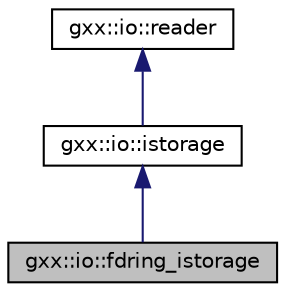 digraph "gxx::io::fdring_istorage"
{
  edge [fontname="Helvetica",fontsize="10",labelfontname="Helvetica",labelfontsize="10"];
  node [fontname="Helvetica",fontsize="10",shape=record];
  Node1 [label="gxx::io::fdring_istorage",height=0.2,width=0.4,color="black", fillcolor="grey75", style="filled", fontcolor="black"];
  Node2 -> Node1 [dir="back",color="midnightblue",fontsize="10",style="solid"];
  Node2 [label="gxx::io::istorage",height=0.2,width=0.4,color="black", fillcolor="white", style="filled",URL="$structgxx_1_1io_1_1istorage.html"];
  Node3 -> Node2 [dir="back",color="midnightblue",fontsize="10",style="solid"];
  Node3 [label="gxx::io::reader",height=0.2,width=0.4,color="black", fillcolor="white", style="filled",URL="$structgxx_1_1io_1_1reader.html"];
}
